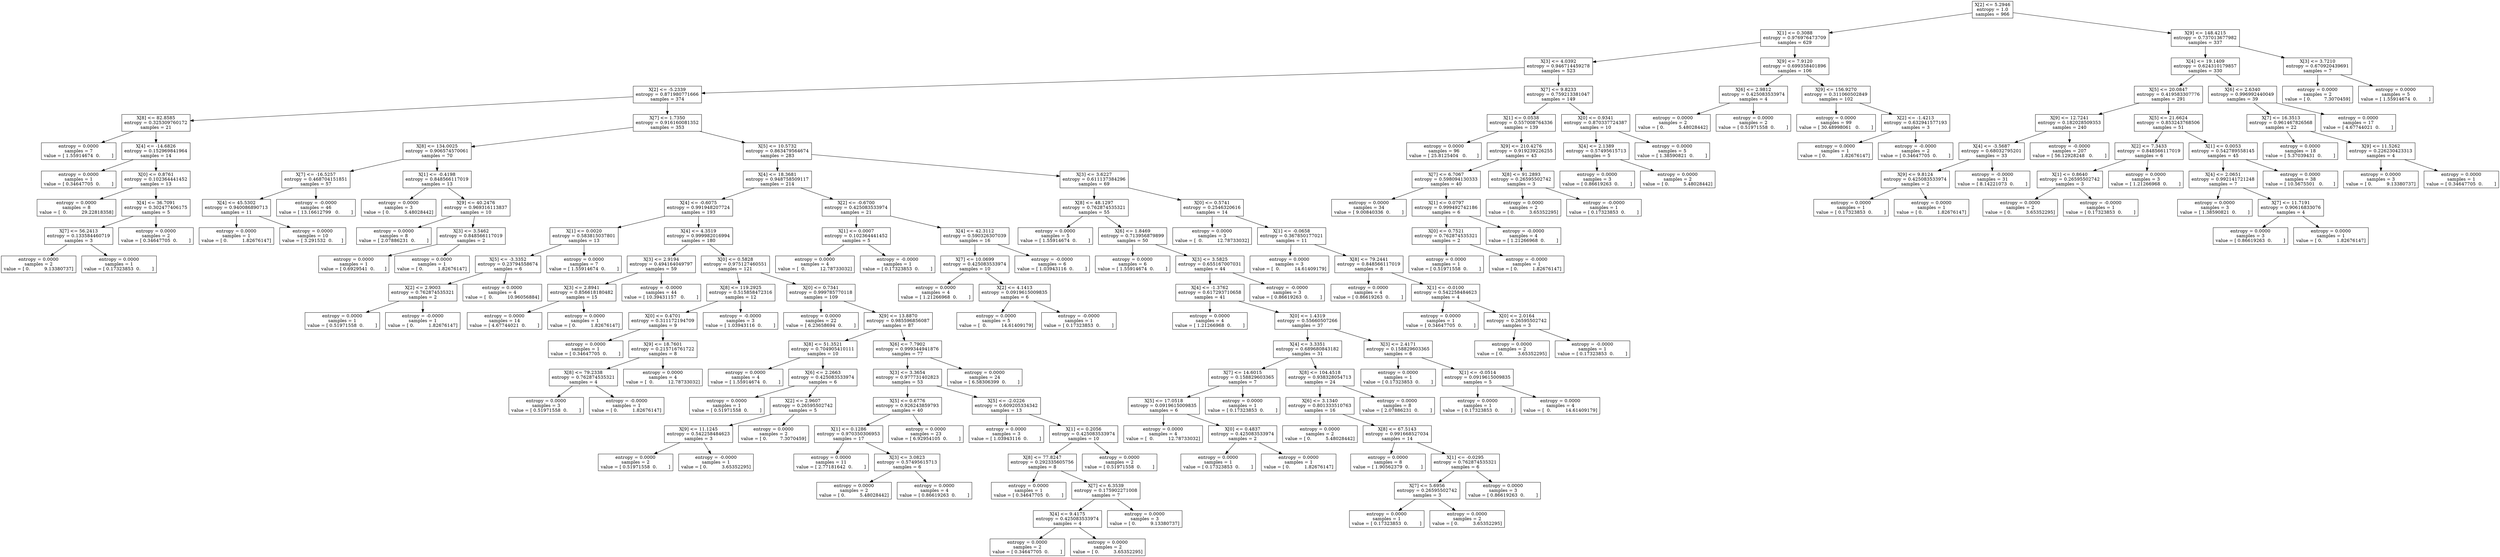 digraph Tree {
0 [label="X[2] <= 5.2946\nentropy = 1.0\nsamples = 966", shape="box"] ;
1 [label="X[1] <= 0.3088\nentropy = 0.976976473709\nsamples = 629", shape="box"] ;
0 -> 1 ;
2 [label="X[3] <= 4.0392\nentropy = 0.946714459278\nsamples = 523", shape="box"] ;
1 -> 2 ;
3 [label="X[2] <= -5.2339\nentropy = 0.871980771666\nsamples = 374", shape="box"] ;
2 -> 3 ;
4 [label="X[8] <= 82.8585\nentropy = 0.325309760172\nsamples = 21", shape="box"] ;
3 -> 4 ;
5 [label="entropy = 0.0000\nsamples = 7\nvalue = [ 1.55914674  0.        ]", shape="box"] ;
4 -> 5 ;
6 [label="X[4] <= -14.6826\nentropy = 0.152969841964\nsamples = 14", shape="box"] ;
4 -> 6 ;
7 [label="entropy = 0.0000\nsamples = 1\nvalue = [ 0.34647705  0.        ]", shape="box"] ;
6 -> 7 ;
8 [label="X[0] <= 0.8761\nentropy = 0.102364441452\nsamples = 13", shape="box"] ;
6 -> 8 ;
9 [label="entropy = 0.0000\nsamples = 8\nvalue = [  0.          29.22818358]", shape="box"] ;
8 -> 9 ;
10 [label="X[4] <= 36.7091\nentropy = 0.302477406175\nsamples = 5", shape="box"] ;
8 -> 10 ;
11 [label="X[7] <= 56.2413\nentropy = 0.133584460719\nsamples = 3", shape="box"] ;
10 -> 11 ;
12 [label="entropy = 0.0000\nsamples = 2\nvalue = [ 0.          9.13380737]", shape="box"] ;
11 -> 12 ;
13 [label="entropy = 0.0000\nsamples = 1\nvalue = [ 0.17323853  0.        ]", shape="box"] ;
11 -> 13 ;
14 [label="entropy = 0.0000\nsamples = 2\nvalue = [ 0.34647705  0.        ]", shape="box"] ;
10 -> 14 ;
15 [label="X[7] <= 1.7350\nentropy = 0.916160081352\nsamples = 353", shape="box"] ;
3 -> 15 ;
16 [label="X[8] <= 134.0025\nentropy = 0.906574570061\nsamples = 70", shape="box"] ;
15 -> 16 ;
17 [label="X[7] <= -16.5257\nentropy = 0.468704151851\nsamples = 57", shape="box"] ;
16 -> 17 ;
18 [label="X[4] <= 45.5302\nentropy = 0.940086890713\nsamples = 11", shape="box"] ;
17 -> 18 ;
19 [label="entropy = 0.0000\nsamples = 1\nvalue = [ 0.          1.82676147]", shape="box"] ;
18 -> 19 ;
20 [label="entropy = 0.0000\nsamples = 10\nvalue = [ 3.291532  0.      ]", shape="box"] ;
18 -> 20 ;
21 [label="entropy = -0.0000\nsamples = 46\nvalue = [ 13.16612799   0.        ]", shape="box"] ;
17 -> 21 ;
22 [label="X[1] <= -0.4198\nentropy = 0.848566117019\nsamples = 13", shape="box"] ;
16 -> 22 ;
23 [label="entropy = 0.0000\nsamples = 3\nvalue = [ 0.          5.48028442]", shape="box"] ;
22 -> 23 ;
24 [label="X[9] <= 40.2476\nentropy = 0.969316113837\nsamples = 10", shape="box"] ;
22 -> 24 ;
25 [label="entropy = 0.0000\nsamples = 8\nvalue = [ 2.07886231  0.        ]", shape="box"] ;
24 -> 25 ;
26 [label="X[3] <= 3.5462\nentropy = 0.848566117019\nsamples = 2", shape="box"] ;
24 -> 26 ;
27 [label="entropy = 0.0000\nsamples = 1\nvalue = [ 0.6929541  0.       ]", shape="box"] ;
26 -> 27 ;
28 [label="entropy = 0.0000\nsamples = 1\nvalue = [ 0.          1.82676147]", shape="box"] ;
26 -> 28 ;
29 [label="X[5] <= 10.5732\nentropy = 0.863479564674\nsamples = 283", shape="box"] ;
15 -> 29 ;
30 [label="X[4] <= 18.3681\nentropy = 0.948758509117\nsamples = 214", shape="box"] ;
29 -> 30 ;
31 [label="X[4] <= -0.6075\nentropy = 0.991948207724\nsamples = 193", shape="box"] ;
30 -> 31 ;
32 [label="X[1] <= 0.0020\nentropy = 0.583815037801\nsamples = 13", shape="box"] ;
31 -> 32 ;
33 [label="X[5] <= -3.3352\nentropy = 0.23794558674\nsamples = 6", shape="box"] ;
32 -> 33 ;
34 [label="X[2] <= 2.9003\nentropy = 0.762874535321\nsamples = 2", shape="box"] ;
33 -> 34 ;
35 [label="entropy = 0.0000\nsamples = 1\nvalue = [ 0.51971558  0.        ]", shape="box"] ;
34 -> 35 ;
36 [label="entropy = -0.0000\nsamples = 1\nvalue = [ 0.          1.82676147]", shape="box"] ;
34 -> 36 ;
37 [label="entropy = 0.0000\nsamples = 4\nvalue = [  0.          10.96056884]", shape="box"] ;
33 -> 37 ;
38 [label="entropy = 0.0000\nsamples = 7\nvalue = [ 1.55914674  0.        ]", shape="box"] ;
32 -> 38 ;
39 [label="X[4] <= 4.3519\nentropy = 0.999982016994\nsamples = 180", shape="box"] ;
31 -> 39 ;
40 [label="X[3] <= 2.9194\nentropy = 0.494164049797\nsamples = 59", shape="box"] ;
39 -> 40 ;
41 [label="X[3] <= 2.8941\nentropy = 0.856618180482\nsamples = 15", shape="box"] ;
40 -> 41 ;
42 [label="entropy = 0.0000\nsamples = 14\nvalue = [ 4.67744021  0.        ]", shape="box"] ;
41 -> 42 ;
43 [label="entropy = 0.0000\nsamples = 1\nvalue = [ 0.          1.82676147]", shape="box"] ;
41 -> 43 ;
44 [label="entropy = -0.0000\nsamples = 44\nvalue = [ 10.39431157   0.        ]", shape="box"] ;
40 -> 44 ;
45 [label="X[0] <= 0.5828\nentropy = 0.975127460551\nsamples = 121", shape="box"] ;
39 -> 45 ;
46 [label="X[8] <= 119.2925\nentropy = 0.515858472316\nsamples = 12", shape="box"] ;
45 -> 46 ;
47 [label="X[0] <= 0.4701\nentropy = 0.311172194709\nsamples = 9", shape="box"] ;
46 -> 47 ;
48 [label="entropy = 0.0000\nsamples = 1\nvalue = [ 0.34647705  0.        ]", shape="box"] ;
47 -> 48 ;
49 [label="X[9] <= 18.7601\nentropy = 0.215716761722\nsamples = 8", shape="box"] ;
47 -> 49 ;
50 [label="X[8] <= 79.2338\nentropy = 0.762874535321\nsamples = 4", shape="box"] ;
49 -> 50 ;
51 [label="entropy = 0.0000\nsamples = 3\nvalue = [ 0.51971558  0.        ]", shape="box"] ;
50 -> 51 ;
52 [label="entropy = -0.0000\nsamples = 1\nvalue = [ 0.          1.82676147]", shape="box"] ;
50 -> 52 ;
53 [label="entropy = 0.0000\nsamples = 4\nvalue = [  0.          12.78733032]", shape="box"] ;
49 -> 53 ;
54 [label="entropy = -0.0000\nsamples = 3\nvalue = [ 1.03943116  0.        ]", shape="box"] ;
46 -> 54 ;
55 [label="X[0] <= 0.7341\nentropy = 0.999785770118\nsamples = 109", shape="box"] ;
45 -> 55 ;
56 [label="entropy = 0.0000\nsamples = 22\nvalue = [ 6.23658694  0.        ]", shape="box"] ;
55 -> 56 ;
57 [label="X[9] <= 13.8870\nentropy = 0.985596856087\nsamples = 87", shape="box"] ;
55 -> 57 ;
58 [label="X[8] <= 51.3521\nentropy = 0.704905410111\nsamples = 10", shape="box"] ;
57 -> 58 ;
59 [label="entropy = 0.0000\nsamples = 4\nvalue = [ 1.55914674  0.        ]", shape="box"] ;
58 -> 59 ;
60 [label="X[6] <= 2.2663\nentropy = 0.425083533974\nsamples = 6", shape="box"] ;
58 -> 60 ;
61 [label="entropy = 0.0000\nsamples = 1\nvalue = [ 0.51971558  0.        ]", shape="box"] ;
60 -> 61 ;
62 [label="X[2] <= 2.9607\nentropy = 0.26595502742\nsamples = 5", shape="box"] ;
60 -> 62 ;
63 [label="X[9] <= 11.1245\nentropy = 0.542258484623\nsamples = 3", shape="box"] ;
62 -> 63 ;
64 [label="entropy = 0.0000\nsamples = 2\nvalue = [ 0.51971558  0.        ]", shape="box"] ;
63 -> 64 ;
65 [label="entropy = -0.0000\nsamples = 1\nvalue = [ 0.          3.65352295]", shape="box"] ;
63 -> 65 ;
66 [label="entropy = 0.0000\nsamples = 2\nvalue = [ 0.         7.3070459]", shape="box"] ;
62 -> 66 ;
67 [label="X[6] <= 7.7902\nentropy = 0.999344941876\nsamples = 77", shape="box"] ;
57 -> 67 ;
68 [label="X[3] <= 3.3654\nentropy = 0.977731402823\nsamples = 53", shape="box"] ;
67 -> 68 ;
69 [label="X[5] <= 0.6776\nentropy = 0.926243859793\nsamples = 40", shape="box"] ;
68 -> 69 ;
70 [label="X[1] <= 0.1286\nentropy = 0.970350306953\nsamples = 17", shape="box"] ;
69 -> 70 ;
71 [label="entropy = 0.0000\nsamples = 11\nvalue = [ 2.77181642  0.        ]", shape="box"] ;
70 -> 71 ;
72 [label="X[3] <= 3.0823\nentropy = 0.57495615713\nsamples = 6", shape="box"] ;
70 -> 72 ;
73 [label="entropy = 0.0000\nsamples = 2\nvalue = [ 0.          5.48028442]", shape="box"] ;
72 -> 73 ;
74 [label="entropy = 0.0000\nsamples = 4\nvalue = [ 0.86619263  0.        ]", shape="box"] ;
72 -> 74 ;
75 [label="entropy = 0.0000\nsamples = 23\nvalue = [ 6.92954105  0.        ]", shape="box"] ;
69 -> 75 ;
76 [label="X[5] <= -2.0226\nentropy = 0.609205334342\nsamples = 13", shape="box"] ;
68 -> 76 ;
77 [label="entropy = 0.0000\nsamples = 3\nvalue = [ 1.03943116  0.        ]", shape="box"] ;
76 -> 77 ;
78 [label="X[1] <= 0.2056\nentropy = 0.425083533974\nsamples = 10", shape="box"] ;
76 -> 78 ;
79 [label="X[8] <= 77.8247\nentropy = 0.292335605756\nsamples = 8", shape="box"] ;
78 -> 79 ;
80 [label="entropy = 0.0000\nsamples = 1\nvalue = [ 0.34647705  0.        ]", shape="box"] ;
79 -> 80 ;
81 [label="X[7] <= 6.3539\nentropy = 0.175902271008\nsamples = 7", shape="box"] ;
79 -> 81 ;
82 [label="X[4] <= 9.4175\nentropy = 0.425083533974\nsamples = 4", shape="box"] ;
81 -> 82 ;
83 [label="entropy = 0.0000\nsamples = 2\nvalue = [ 0.34647705  0.        ]", shape="box"] ;
82 -> 83 ;
84 [label="entropy = 0.0000\nsamples = 2\nvalue = [ 0.          3.65352295]", shape="box"] ;
82 -> 84 ;
85 [label="entropy = 0.0000\nsamples = 3\nvalue = [ 0.          9.13380737]", shape="box"] ;
81 -> 85 ;
86 [label="entropy = 0.0000\nsamples = 2\nvalue = [ 0.51971558  0.        ]", shape="box"] ;
78 -> 86 ;
87 [label="entropy = 0.0000\nsamples = 24\nvalue = [ 6.58306399  0.        ]", shape="box"] ;
67 -> 87 ;
88 [label="X[2] <= -0.6700\nentropy = 0.425083533974\nsamples = 21", shape="box"] ;
30 -> 88 ;
89 [label="X[1] <= 0.0007\nentropy = 0.102364441452\nsamples = 5", shape="box"] ;
88 -> 89 ;
90 [label="entropy = 0.0000\nsamples = 4\nvalue = [  0.          12.78733032]", shape="box"] ;
89 -> 90 ;
91 [label="entropy = -0.0000\nsamples = 1\nvalue = [ 0.17323853  0.        ]", shape="box"] ;
89 -> 91 ;
92 [label="X[4] <= 42.3112\nentropy = 0.590326307039\nsamples = 16", shape="box"] ;
88 -> 92 ;
93 [label="X[7] <= 10.0699\nentropy = 0.425083533974\nsamples = 10", shape="box"] ;
92 -> 93 ;
94 [label="entropy = 0.0000\nsamples = 4\nvalue = [ 1.21266968  0.        ]", shape="box"] ;
93 -> 94 ;
95 [label="X[2] <= 4.1413\nentropy = 0.0919615009835\nsamples = 6", shape="box"] ;
93 -> 95 ;
96 [label="entropy = 0.0000\nsamples = 5\nvalue = [  0.          14.61409179]", shape="box"] ;
95 -> 96 ;
97 [label="entropy = -0.0000\nsamples = 1\nvalue = [ 0.17323853  0.        ]", shape="box"] ;
95 -> 97 ;
98 [label="entropy = -0.0000\nsamples = 6\nvalue = [ 1.03943116  0.        ]", shape="box"] ;
92 -> 98 ;
99 [label="X[3] <= 3.6227\nentropy = 0.611137384296\nsamples = 69", shape="box"] ;
29 -> 99 ;
100 [label="X[8] <= 48.1297\nentropy = 0.762874535321\nsamples = 55", shape="box"] ;
99 -> 100 ;
101 [label="entropy = 0.0000\nsamples = 5\nvalue = [ 1.55914674  0.        ]", shape="box"] ;
100 -> 101 ;
102 [label="X[6] <= 1.8469\nentropy = 0.713956879899\nsamples = 50", shape="box"] ;
100 -> 102 ;
103 [label="entropy = 0.0000\nsamples = 6\nvalue = [ 1.55914674  0.        ]", shape="box"] ;
102 -> 103 ;
104 [label="X[3] <= 3.5825\nentropy = 0.655167007031\nsamples = 44", shape="box"] ;
102 -> 104 ;
105 [label="X[4] <= -1.3762\nentropy = 0.617293710658\nsamples = 41", shape="box"] ;
104 -> 105 ;
106 [label="entropy = 0.0000\nsamples = 4\nvalue = [ 1.21266968  0.        ]", shape="box"] ;
105 -> 106 ;
107 [label="X[0] <= 1.4319\nentropy = 0.55660507266\nsamples = 37", shape="box"] ;
105 -> 107 ;
108 [label="X[4] <= 3.3351\nentropy = 0.689680843182\nsamples = 31", shape="box"] ;
107 -> 108 ;
109 [label="X[7] <= 14.6015\nentropy = 0.158829603365\nsamples = 7", shape="box"] ;
108 -> 109 ;
110 [label="X[5] <= 17.0518\nentropy = 0.0919615009835\nsamples = 6", shape="box"] ;
109 -> 110 ;
111 [label="entropy = 0.0000\nsamples = 4\nvalue = [  0.          12.78733032]", shape="box"] ;
110 -> 111 ;
112 [label="X[0] <= 0.4837\nentropy = 0.425083533974\nsamples = 2", shape="box"] ;
110 -> 112 ;
113 [label="entropy = 0.0000\nsamples = 1\nvalue = [ 0.17323853  0.        ]", shape="box"] ;
112 -> 113 ;
114 [label="entropy = 0.0000\nsamples = 1\nvalue = [ 0.          1.82676147]", shape="box"] ;
112 -> 114 ;
115 [label="entropy = 0.0000\nsamples = 1\nvalue = [ 0.17323853  0.        ]", shape="box"] ;
109 -> 115 ;
116 [label="X[8] <= 104.4518\nentropy = 0.938328054713\nsamples = 24", shape="box"] ;
108 -> 116 ;
117 [label="X[6] <= 3.1340\nentropy = 0.801333510763\nsamples = 16", shape="box"] ;
116 -> 117 ;
118 [label="entropy = 0.0000\nsamples = 2\nvalue = [ 0.          5.48028442]", shape="box"] ;
117 -> 118 ;
119 [label="X[8] <= 67.5143\nentropy = 0.991668527034\nsamples = 14", shape="box"] ;
117 -> 119 ;
120 [label="entropy = 0.0000\nsamples = 8\nvalue = [ 1.90562379  0.        ]", shape="box"] ;
119 -> 120 ;
121 [label="X[1] <= -0.0295\nentropy = 0.762874535321\nsamples = 6", shape="box"] ;
119 -> 121 ;
122 [label="X[7] <= 5.6956\nentropy = 0.26595502742\nsamples = 3", shape="box"] ;
121 -> 122 ;
123 [label="entropy = 0.0000\nsamples = 1\nvalue = [ 0.17323853  0.        ]", shape="box"] ;
122 -> 123 ;
124 [label="entropy = 0.0000\nsamples = 2\nvalue = [ 0.          3.65352295]", shape="box"] ;
122 -> 124 ;
125 [label="entropy = 0.0000\nsamples = 3\nvalue = [ 0.86619263  0.        ]", shape="box"] ;
121 -> 125 ;
126 [label="entropy = 0.0000\nsamples = 8\nvalue = [ 2.07886231  0.        ]", shape="box"] ;
116 -> 126 ;
127 [label="X[3] <= 2.4171\nentropy = 0.158829603365\nsamples = 6", shape="box"] ;
107 -> 127 ;
128 [label="entropy = 0.0000\nsamples = 1\nvalue = [ 0.17323853  0.        ]", shape="box"] ;
127 -> 128 ;
129 [label="X[1] <= -0.0514\nentropy = 0.0919615009835\nsamples = 5", shape="box"] ;
127 -> 129 ;
130 [label="entropy = 0.0000\nsamples = 1\nvalue = [ 0.17323853  0.        ]", shape="box"] ;
129 -> 130 ;
131 [label="entropy = 0.0000\nsamples = 4\nvalue = [  0.          14.61409179]", shape="box"] ;
129 -> 131 ;
132 [label="entropy = -0.0000\nsamples = 3\nvalue = [ 0.86619263  0.        ]", shape="box"] ;
104 -> 132 ;
133 [label="X[0] <= 0.5741\nentropy = 0.2546320616\nsamples = 14", shape="box"] ;
99 -> 133 ;
134 [label="entropy = 0.0000\nsamples = 3\nvalue = [  0.          12.78733032]", shape="box"] ;
133 -> 134 ;
135 [label="X[1] <= -0.0658\nentropy = 0.367850177021\nsamples = 11", shape="box"] ;
133 -> 135 ;
136 [label="entropy = 0.0000\nsamples = 3\nvalue = [  0.          14.61409179]", shape="box"] ;
135 -> 136 ;
137 [label="X[8] <= 79.2441\nentropy = 0.848566117019\nsamples = 8", shape="box"] ;
135 -> 137 ;
138 [label="entropy = 0.0000\nsamples = 4\nvalue = [ 0.86619263  0.        ]", shape="box"] ;
137 -> 138 ;
139 [label="X[1] <= -0.0100\nentropy = 0.542258484623\nsamples = 4", shape="box"] ;
137 -> 139 ;
140 [label="entropy = 0.0000\nsamples = 1\nvalue = [ 0.34647705  0.        ]", shape="box"] ;
139 -> 140 ;
141 [label="X[0] <= 2.0164\nentropy = 0.26595502742\nsamples = 3", shape="box"] ;
139 -> 141 ;
142 [label="entropy = 0.0000\nsamples = 2\nvalue = [ 0.          3.65352295]", shape="box"] ;
141 -> 142 ;
143 [label="entropy = -0.0000\nsamples = 1\nvalue = [ 0.17323853  0.        ]", shape="box"] ;
141 -> 143 ;
144 [label="X[7] <= 9.8233\nentropy = 0.759213381047\nsamples = 149", shape="box"] ;
2 -> 144 ;
145 [label="X[1] <= 0.0538\nentropy = 0.557008764336\nsamples = 139", shape="box"] ;
144 -> 145 ;
146 [label="entropy = 0.0000\nsamples = 96\nvalue = [ 25.8125404   0.       ]", shape="box"] ;
145 -> 146 ;
147 [label="X[9] <= 210.4276\nentropy = 0.919239226255\nsamples = 43", shape="box"] ;
145 -> 147 ;
148 [label="X[7] <= 6.7067\nentropy = 0.598094130333\nsamples = 40", shape="box"] ;
147 -> 148 ;
149 [label="entropy = 0.0000\nsamples = 34\nvalue = [ 9.00840336  0.        ]", shape="box"] ;
148 -> 149 ;
150 [label="X[1] <= 0.0797\nentropy = 0.999492742186\nsamples = 6", shape="box"] ;
148 -> 150 ;
151 [label="X[0] <= 0.7521\nentropy = 0.762874535321\nsamples = 2", shape="box"] ;
150 -> 151 ;
152 [label="entropy = 0.0000\nsamples = 1\nvalue = [ 0.51971558  0.        ]", shape="box"] ;
151 -> 152 ;
153 [label="entropy = -0.0000\nsamples = 1\nvalue = [ 0.          1.82676147]", shape="box"] ;
151 -> 153 ;
154 [label="entropy = -0.0000\nsamples = 4\nvalue = [ 1.21266968  0.        ]", shape="box"] ;
150 -> 154 ;
155 [label="X[8] <= 91.2893\nentropy = 0.26595502742\nsamples = 3", shape="box"] ;
147 -> 155 ;
156 [label="entropy = 0.0000\nsamples = 2\nvalue = [ 0.          3.65352295]", shape="box"] ;
155 -> 156 ;
157 [label="entropy = -0.0000\nsamples = 1\nvalue = [ 0.17323853  0.        ]", shape="box"] ;
155 -> 157 ;
158 [label="X[0] <= 0.9341\nentropy = 0.870337724387\nsamples = 10", shape="box"] ;
144 -> 158 ;
159 [label="X[4] <= 2.1389\nentropy = 0.57495615713\nsamples = 5", shape="box"] ;
158 -> 159 ;
160 [label="entropy = 0.0000\nsamples = 3\nvalue = [ 0.86619263  0.        ]", shape="box"] ;
159 -> 160 ;
161 [label="entropy = 0.0000\nsamples = 2\nvalue = [ 0.          5.48028442]", shape="box"] ;
159 -> 161 ;
162 [label="entropy = 0.0000\nsamples = 5\nvalue = [ 1.38590821  0.        ]", shape="box"] ;
158 -> 162 ;
163 [label="X[9] <= 7.9120\nentropy = 0.699358401896\nsamples = 106", shape="box"] ;
1 -> 163 ;
164 [label="X[6] <= 2.9812\nentropy = 0.425083533974\nsamples = 4", shape="box"] ;
163 -> 164 ;
165 [label="entropy = 0.0000\nsamples = 2\nvalue = [ 0.          5.48028442]", shape="box"] ;
164 -> 165 ;
166 [label="entropy = 0.0000\nsamples = 2\nvalue = [ 0.51971558  0.        ]", shape="box"] ;
164 -> 166 ;
167 [label="X[9] <= 156.9270\nentropy = 0.311060502849\nsamples = 102", shape="box"] ;
163 -> 167 ;
168 [label="entropy = 0.0000\nsamples = 99\nvalue = [ 30.48998061   0.        ]", shape="box"] ;
167 -> 168 ;
169 [label="X[2] <= -1.4213\nentropy = 0.632941577193\nsamples = 3", shape="box"] ;
167 -> 169 ;
170 [label="entropy = 0.0000\nsamples = 1\nvalue = [ 0.          1.82676147]", shape="box"] ;
169 -> 170 ;
171 [label="entropy = -0.0000\nsamples = 2\nvalue = [ 0.34647705  0.        ]", shape="box"] ;
169 -> 171 ;
172 [label="X[9] <= 148.4215\nentropy = 0.737013677982\nsamples = 337", shape="box"] ;
0 -> 172 ;
173 [label="X[4] <= 19.1409\nentropy = 0.624310179857\nsamples = 330", shape="box"] ;
172 -> 173 ;
174 [label="X[5] <= 20.0847\nentropy = 0.419583307776\nsamples = 291", shape="box"] ;
173 -> 174 ;
175 [label="X[9] <= 12.7241\nentropy = 0.182028509353\nsamples = 240", shape="box"] ;
174 -> 175 ;
176 [label="X[4] <= -3.5687\nentropy = 0.68032795201\nsamples = 33", shape="box"] ;
175 -> 176 ;
177 [label="X[9] <= 9.8124\nentropy = 0.425083533974\nsamples = 2", shape="box"] ;
176 -> 177 ;
178 [label="entropy = 0.0000\nsamples = 1\nvalue = [ 0.17323853  0.        ]", shape="box"] ;
177 -> 178 ;
179 [label="entropy = 0.0000\nsamples = 1\nvalue = [ 0.          1.82676147]", shape="box"] ;
177 -> 179 ;
180 [label="entropy = -0.0000\nsamples = 31\nvalue = [ 8.14221073  0.        ]", shape="box"] ;
176 -> 180 ;
181 [label="entropy = -0.0000\nsamples = 207\nvalue = [ 56.12928248   0.        ]", shape="box"] ;
175 -> 181 ;
182 [label="X[5] <= 21.6624\nentropy = 0.853243768506\nsamples = 51", shape="box"] ;
174 -> 182 ;
183 [label="X[2] <= 7.3433\nentropy = 0.848566117019\nsamples = 6", shape="box"] ;
182 -> 183 ;
184 [label="X[1] <= 0.8640\nentropy = 0.26595502742\nsamples = 3", shape="box"] ;
183 -> 184 ;
185 [label="entropy = 0.0000\nsamples = 2\nvalue = [ 0.          3.65352295]", shape="box"] ;
184 -> 185 ;
186 [label="entropy = -0.0000\nsamples = 1\nvalue = [ 0.17323853  0.        ]", shape="box"] ;
184 -> 186 ;
187 [label="entropy = 0.0000\nsamples = 3\nvalue = [ 1.21266968  0.        ]", shape="box"] ;
183 -> 187 ;
188 [label="X[1] <= 0.0053\nentropy = 0.542789558145\nsamples = 45", shape="box"] ;
182 -> 188 ;
189 [label="X[4] <= 2.0651\nentropy = 0.992141721248\nsamples = 7", shape="box"] ;
188 -> 189 ;
190 [label="entropy = 0.0000\nsamples = 3\nvalue = [ 1.38590821  0.        ]", shape="box"] ;
189 -> 190 ;
191 [label="X[7] <= 11.7191\nentropy = 0.90616833076\nsamples = 4", shape="box"] ;
189 -> 191 ;
192 [label="entropy = 0.0000\nsamples = 3\nvalue = [ 0.86619263  0.        ]", shape="box"] ;
191 -> 192 ;
193 [label="entropy = 0.0000\nsamples = 1\nvalue = [ 0.          1.82676147]", shape="box"] ;
191 -> 193 ;
194 [label="entropy = 0.0000\nsamples = 38\nvalue = [ 10.5675501   0.       ]", shape="box"] ;
188 -> 194 ;
195 [label="X[6] <= 2.6340\nentropy = 0.996992440049\nsamples = 39", shape="box"] ;
173 -> 195 ;
196 [label="X[7] <= 16.3513\nentropy = 0.961467826568\nsamples = 22", shape="box"] ;
195 -> 196 ;
197 [label="entropy = 0.0000\nsamples = 18\nvalue = [ 5.37039431  0.        ]", shape="box"] ;
196 -> 197 ;
198 [label="X[9] <= 11.5262\nentropy = 0.226230423313\nsamples = 4", shape="box"] ;
196 -> 198 ;
199 [label="entropy = 0.0000\nsamples = 3\nvalue = [ 0.          9.13380737]", shape="box"] ;
198 -> 199 ;
200 [label="entropy = 0.0000\nsamples = 1\nvalue = [ 0.34647705  0.        ]", shape="box"] ;
198 -> 200 ;
201 [label="entropy = 0.0000\nsamples = 17\nvalue = [ 4.67744021  0.        ]", shape="box"] ;
195 -> 201 ;
202 [label="X[3] <= 3.7210\nentropy = 0.670920439691\nsamples = 7", shape="box"] ;
172 -> 202 ;
203 [label="entropy = 0.0000\nsamples = 2\nvalue = [ 0.         7.3070459]", shape="box"] ;
202 -> 203 ;
204 [label="entropy = 0.0000\nsamples = 5\nvalue = [ 1.55914674  0.        ]", shape="box"] ;
202 -> 204 ;
}